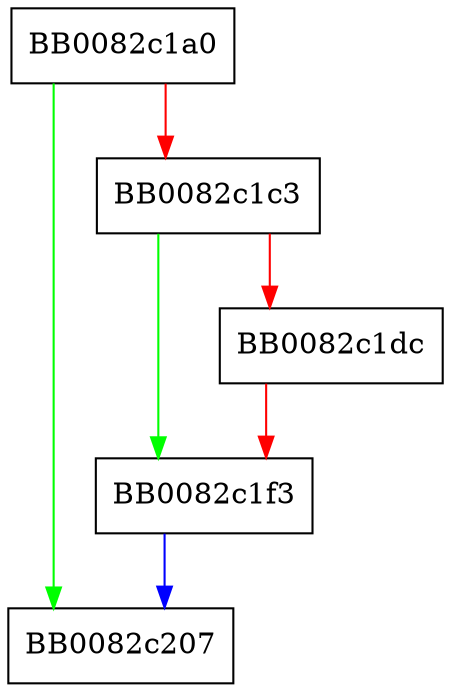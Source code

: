 digraph Poly1305_Final {
  node [shape="box"];
  graph [splines=ortho];
  BB0082c1a0 -> BB0082c207 [color="green"];
  BB0082c1a0 -> BB0082c1c3 [color="red"];
  BB0082c1c3 -> BB0082c1f3 [color="green"];
  BB0082c1c3 -> BB0082c1dc [color="red"];
  BB0082c1dc -> BB0082c1f3 [color="red"];
  BB0082c1f3 -> BB0082c207 [color="blue"];
}